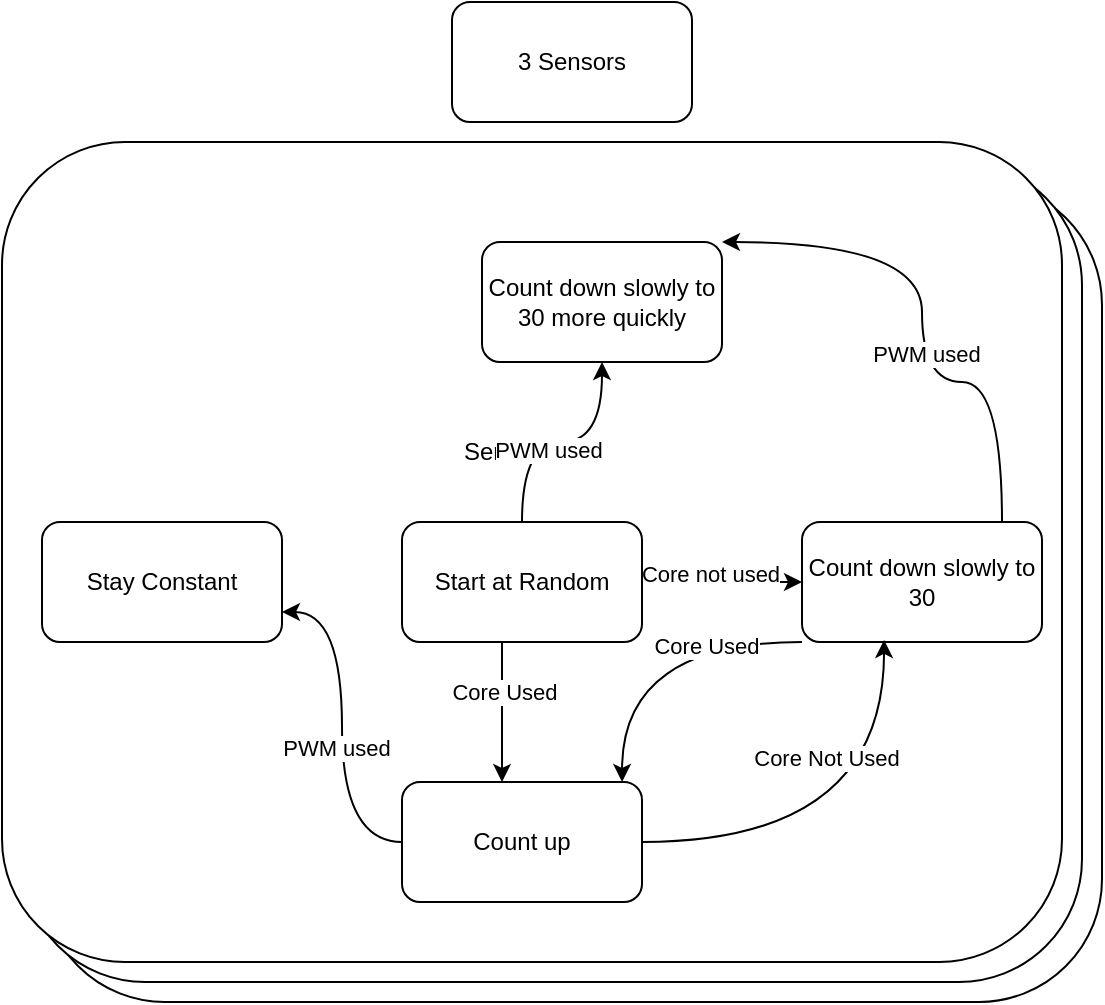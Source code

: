 <mxfile version="26.0.16" pages="3">
  <diagram name="Sensors" id="z7QYfls0CIEdqmpHnuwo">
    <mxGraphModel dx="2284" dy="1826" grid="1" gridSize="10" guides="1" tooltips="1" connect="1" arrows="1" fold="1" page="1" pageScale="1" pageWidth="850" pageHeight="1100" math="0" shadow="0">
      <root>
        <mxCell id="0" />
        <mxCell id="1" parent="0" />
        <mxCell id="lXedflFvbLRf5bmaXI45-3" value="" style="rounded=1;whiteSpace=wrap;html=1;" vertex="1" parent="1">
          <mxGeometry x="-20" y="-70" width="530" height="410" as="geometry" />
        </mxCell>
        <mxCell id="lXedflFvbLRf5bmaXI45-2" value="" style="rounded=1;whiteSpace=wrap;html=1;" vertex="1" parent="1">
          <mxGeometry x="-30" y="-80" width="530" height="410" as="geometry" />
        </mxCell>
        <mxCell id="lXedflFvbLRf5bmaXI45-1" value="" style="rounded=1;whiteSpace=wrap;html=1;" vertex="1" parent="1">
          <mxGeometry x="-40" y="-90" width="530" height="410" as="geometry" />
        </mxCell>
        <mxCell id="kvE_GCw-waAO9JVOzVsJ-6" style="edgeStyle=orthogonalEdgeStyle;rounded=0;orthogonalLoop=1;jettySize=auto;html=1;" edge="1" parent="1" source="kvE_GCw-waAO9JVOzVsJ-1">
          <mxGeometry relative="1" as="geometry">
            <mxPoint x="360" y="130" as="targetPoint" />
          </mxGeometry>
        </mxCell>
        <mxCell id="kvE_GCw-waAO9JVOzVsJ-7" value="Core not used" style="edgeLabel;html=1;align=center;verticalAlign=middle;resizable=0;points=[];" vertex="1" connectable="0" parent="kvE_GCw-waAO9JVOzVsJ-6">
          <mxGeometry x="-0.17" y="4" relative="1" as="geometry">
            <mxPoint as="offset" />
          </mxGeometry>
        </mxCell>
        <mxCell id="kvE_GCw-waAO9JVOzVsJ-1" value="Start at Random" style="rounded=1;whiteSpace=wrap;html=1;" vertex="1" parent="1">
          <mxGeometry x="160" y="100" width="120" height="60" as="geometry" />
        </mxCell>
        <mxCell id="kvE_GCw-waAO9JVOzVsJ-2" value="" style="endArrow=classic;html=1;rounded=0;" edge="1" parent="1">
          <mxGeometry width="50" height="50" relative="1" as="geometry">
            <mxPoint x="210" y="160" as="sourcePoint" />
            <mxPoint x="210" y="230" as="targetPoint" />
          </mxGeometry>
        </mxCell>
        <mxCell id="kvE_GCw-waAO9JVOzVsJ-4" value="Core Used" style="edgeLabel;html=1;align=center;verticalAlign=middle;resizable=0;points=[];" vertex="1" connectable="0" parent="kvE_GCw-waAO9JVOzVsJ-2">
          <mxGeometry x="-0.286" y="1" relative="1" as="geometry">
            <mxPoint as="offset" />
          </mxGeometry>
        </mxCell>
        <mxCell id="kvE_GCw-waAO9JVOzVsJ-17" style="edgeStyle=orthogonalEdgeStyle;rounded=0;orthogonalLoop=1;jettySize=auto;html=1;entryX=1;entryY=0.75;entryDx=0;entryDy=0;curved=1;" edge="1" parent="1" source="kvE_GCw-waAO9JVOzVsJ-3" target="kvE_GCw-waAO9JVOzVsJ-16">
          <mxGeometry relative="1" as="geometry" />
        </mxCell>
        <mxCell id="kvE_GCw-waAO9JVOzVsJ-18" value="PWM used" style="edgeLabel;html=1;align=center;verticalAlign=middle;resizable=0;points=[];" vertex="1" connectable="0" parent="kvE_GCw-waAO9JVOzVsJ-17">
          <mxGeometry x="-0.117" y="3" relative="1" as="geometry">
            <mxPoint as="offset" />
          </mxGeometry>
        </mxCell>
        <mxCell id="kvE_GCw-waAO9JVOzVsJ-3" value="Count up" style="rounded=1;whiteSpace=wrap;html=1;" vertex="1" parent="1">
          <mxGeometry x="160" y="230" width="120" height="60" as="geometry" />
        </mxCell>
        <mxCell id="kvE_GCw-waAO9JVOzVsJ-5" value="Sensor" style="text;html=1;align=center;verticalAlign=middle;whiteSpace=wrap;rounded=0;" vertex="1" parent="1">
          <mxGeometry x="180" y="50" width="60" height="30" as="geometry" />
        </mxCell>
        <mxCell id="kvE_GCw-waAO9JVOzVsJ-19" style="edgeStyle=orthogonalEdgeStyle;rounded=0;orthogonalLoop=1;jettySize=auto;html=1;entryX=1;entryY=0;entryDx=0;entryDy=0;curved=1;" edge="1" parent="1" source="kvE_GCw-waAO9JVOzVsJ-8" target="kvE_GCw-waAO9JVOzVsJ-11">
          <mxGeometry relative="1" as="geometry">
            <Array as="points">
              <mxPoint x="460" y="30" />
              <mxPoint x="420" y="30" />
              <mxPoint x="420" y="-40" />
            </Array>
          </mxGeometry>
        </mxCell>
        <mxCell id="kvE_GCw-waAO9JVOzVsJ-20" value="PWM used" style="edgeLabel;html=1;align=center;verticalAlign=middle;resizable=0;points=[];" vertex="1" connectable="0" parent="kvE_GCw-waAO9JVOzVsJ-19">
          <mxGeometry x="-0.116" y="-2" relative="1" as="geometry">
            <mxPoint as="offset" />
          </mxGeometry>
        </mxCell>
        <mxCell id="kvE_GCw-waAO9JVOzVsJ-8" value="Count down slowly to 30" style="rounded=1;whiteSpace=wrap;html=1;" vertex="1" parent="1">
          <mxGeometry x="360" y="100" width="120" height="60" as="geometry" />
        </mxCell>
        <mxCell id="kvE_GCw-waAO9JVOzVsJ-11" value="Count down slowly to 30 more quickly" style="rounded=1;whiteSpace=wrap;html=1;" vertex="1" parent="1">
          <mxGeometry x="200" y="-40" width="120" height="60" as="geometry" />
        </mxCell>
        <mxCell id="kvE_GCw-waAO9JVOzVsJ-12" style="edgeStyle=orthogonalEdgeStyle;rounded=0;orthogonalLoop=1;jettySize=auto;html=1;entryX=0.5;entryY=1;entryDx=0;entryDy=0;curved=1;" edge="1" parent="1" source="kvE_GCw-waAO9JVOzVsJ-1" target="kvE_GCw-waAO9JVOzVsJ-11">
          <mxGeometry relative="1" as="geometry" />
        </mxCell>
        <mxCell id="kvE_GCw-waAO9JVOzVsJ-13" value="PWM used" style="edgeLabel;html=1;align=center;verticalAlign=middle;resizable=0;points=[];" vertex="1" connectable="0" parent="kvE_GCw-waAO9JVOzVsJ-12">
          <mxGeometry x="-0.122" y="-4" relative="1" as="geometry">
            <mxPoint as="offset" />
          </mxGeometry>
        </mxCell>
        <mxCell id="kvE_GCw-waAO9JVOzVsJ-14" style="edgeStyle=orthogonalEdgeStyle;rounded=0;orthogonalLoop=1;jettySize=auto;html=1;curved=1;entryX=0.917;entryY=0;entryDx=0;entryDy=0;entryPerimeter=0;" edge="1" parent="1" source="kvE_GCw-waAO9JVOzVsJ-8" target="kvE_GCw-waAO9JVOzVsJ-3">
          <mxGeometry relative="1" as="geometry">
            <mxPoint x="270" y="220" as="targetPoint" />
            <Array as="points">
              <mxPoint x="270" y="160" />
            </Array>
          </mxGeometry>
        </mxCell>
        <mxCell id="kvE_GCw-waAO9JVOzVsJ-15" value="Core Used" style="edgeLabel;html=1;align=center;verticalAlign=middle;resizable=0;points=[];" vertex="1" connectable="0" parent="kvE_GCw-waAO9JVOzVsJ-14">
          <mxGeometry x="-0.392" y="2" relative="1" as="geometry">
            <mxPoint as="offset" />
          </mxGeometry>
        </mxCell>
        <mxCell id="kvE_GCw-waAO9JVOzVsJ-16" value="Stay Constant" style="rounded=1;whiteSpace=wrap;html=1;" vertex="1" parent="1">
          <mxGeometry x="-20" y="100" width="120" height="60" as="geometry" />
        </mxCell>
        <mxCell id="kvE_GCw-waAO9JVOzVsJ-21" style="edgeStyle=orthogonalEdgeStyle;rounded=0;orthogonalLoop=1;jettySize=auto;html=1;entryX=0.342;entryY=0.983;entryDx=0;entryDy=0;entryPerimeter=0;curved=1;" edge="1" parent="1" source="kvE_GCw-waAO9JVOzVsJ-3" target="kvE_GCw-waAO9JVOzVsJ-8">
          <mxGeometry relative="1" as="geometry" />
        </mxCell>
        <mxCell id="kvE_GCw-waAO9JVOzVsJ-22" value="Core Not Used" style="edgeLabel;html=1;align=center;verticalAlign=middle;resizable=0;points=[];" vertex="1" connectable="0" parent="kvE_GCw-waAO9JVOzVsJ-21">
          <mxGeometry x="0.473" y="29" relative="1" as="geometry">
            <mxPoint as="offset" />
          </mxGeometry>
        </mxCell>
        <mxCell id="Kdn3re7TsG2npQfGSAUo-1" value="3 Sensors " style="rounded=1;whiteSpace=wrap;html=1;" vertex="1" parent="1">
          <mxGeometry x="185" y="-160" width="120" height="60" as="geometry" />
        </mxCell>
      </root>
    </mxGraphModel>
  </diagram>
  <diagram id="OFvr3_Ze6BXcCYAkeyO0" name="Central Processing">
    <mxGraphModel dx="1434" dy="726" grid="1" gridSize="10" guides="1" tooltips="1" connect="1" arrows="1" fold="1" page="1" pageScale="1" pageWidth="850" pageHeight="1100" math="0" shadow="0">
      <root>
        <mxCell id="0" />
        <mxCell id="1" parent="0" />
        <mxCell id="e35c7TaC6XhNd6nNbpjI-1" value="Reset " style="rounded=1;whiteSpace=wrap;html=1;" vertex="1" parent="1">
          <mxGeometry x="370" y="300" width="120" height="60" as="geometry" />
        </mxCell>
        <mxCell id="e35c7TaC6XhNd6nNbpjI-2" value="Central Processing" style="text;html=1;align=center;verticalAlign=middle;whiteSpace=wrap;rounded=0;" vertex="1" parent="1">
          <mxGeometry x="350" y="90" width="60" height="30" as="geometry" />
        </mxCell>
        <mxCell id="OLV7tPsO2JYTpCUl6rM--1" value="Reset&lt;br&gt;&lt;div&gt;Check 1st Sensor, use if less than 75&lt;/div&gt;&lt;div&gt;else&lt;br&gt;&lt;/div&gt;&lt;div&gt;Check 2nd Sensor, use if less than 75&lt;/div&gt;&lt;div&gt;else&amp;nbsp;&lt;/div&gt;&lt;div&gt;Check 3rd Sensor, use if less than 75&amp;nbsp;&lt;/div&gt;&lt;div&gt;else&amp;nbsp;&lt;/div&gt;&lt;div&gt;Wait &lt;br&gt;&lt;/div&gt;" style="text;html=1;align=center;verticalAlign=middle;resizable=0;points=[];autosize=1;strokeColor=none;fillColor=none;" vertex="1" parent="1">
          <mxGeometry x="590" y="160" width="230" height="130" as="geometry" />
        </mxCell>
        <mxCell id="OLV7tPsO2JYTpCUl6rM--2" value="&lt;div&gt;if Sensor &amp;gt; 75, check others, &lt;br&gt;&lt;/div&gt;&lt;div&gt;switch to the lowest temperature&lt;br&gt;&lt;/div&gt;&lt;div&gt;&lt;br&gt;&lt;/div&gt;&lt;div&gt;Else&lt;br&gt;Stay in the core&lt;br&gt;&lt;/div&gt;" style="text;html=1;align=center;verticalAlign=middle;resizable=0;points=[];autosize=1;strokeColor=none;fillColor=none;" vertex="1" parent="1">
          <mxGeometry x="100" y="165" width="190" height="90" as="geometry" />
        </mxCell>
      </root>
    </mxGraphModel>
  </diagram>
  <diagram id="_SnjAS1dz1_-d7zM6IFp" name="Cooling System">
    <mxGraphModel dx="989" dy="501" grid="1" gridSize="10" guides="1" tooltips="1" connect="1" arrows="1" fold="1" page="1" pageScale="1" pageWidth="850" pageHeight="1100" math="0" shadow="0">
      <root>
        <mxCell id="0" />
        <mxCell id="1" parent="0" />
        <mxCell id="hApYpysLvm_JZzYVFy6F-1" value="" style="rounded=1;whiteSpace=wrap;html=1;" vertex="1" parent="1">
          <mxGeometry x="260" y="30" width="150" height="30" as="geometry" />
        </mxCell>
        <mxCell id="8JjCi7ErUcnYg4hCcZGx-4" value="" style="rounded=1;whiteSpace=wrap;html=1;" vertex="1" parent="1">
          <mxGeometry x="230" y="70" width="210" height="50" as="geometry" />
        </mxCell>
        <mxCell id="8JjCi7ErUcnYg4hCcZGx-3" value="" style="rounded=1;whiteSpace=wrap;html=1;" vertex="1" parent="1">
          <mxGeometry x="220" y="80" width="210" height="53" as="geometry" />
        </mxCell>
        <mxCell id="8JjCi7ErUcnYg4hCcZGx-2" value="" style="rounded=1;whiteSpace=wrap;html=1;" vertex="1" parent="1">
          <mxGeometry x="210" y="93" width="210" height="57" as="geometry" />
        </mxCell>
        <mxCell id="wEJXauFWFnn9xlXOYT_c-1" value="3 Cooling System Fans" style="text;html=1;align=center;verticalAlign=middle;resizable=0;points=[];autosize=1;strokeColor=none;fillColor=none;" vertex="1" parent="1">
          <mxGeometry x="260" y="30" width="150" height="30" as="geometry" />
        </mxCell>
        <mxCell id="8JjCi7ErUcnYg4hCcZGx-1" value="&lt;div&gt;If Sensor&amp;nbsp; &amp;gt; 70, increase speed&lt;/div&gt;&lt;div&gt;else if Sensor &amp;lt; 50, decrease speed&lt;br&gt;&lt;/div&gt;" style="text;html=1;align=center;verticalAlign=middle;resizable=0;points=[];autosize=1;strokeColor=none;fillColor=none;" vertex="1" parent="1">
          <mxGeometry x="215" y="93" width="210" height="40" as="geometry" />
        </mxCell>
      </root>
    </mxGraphModel>
  </diagram>
</mxfile>
